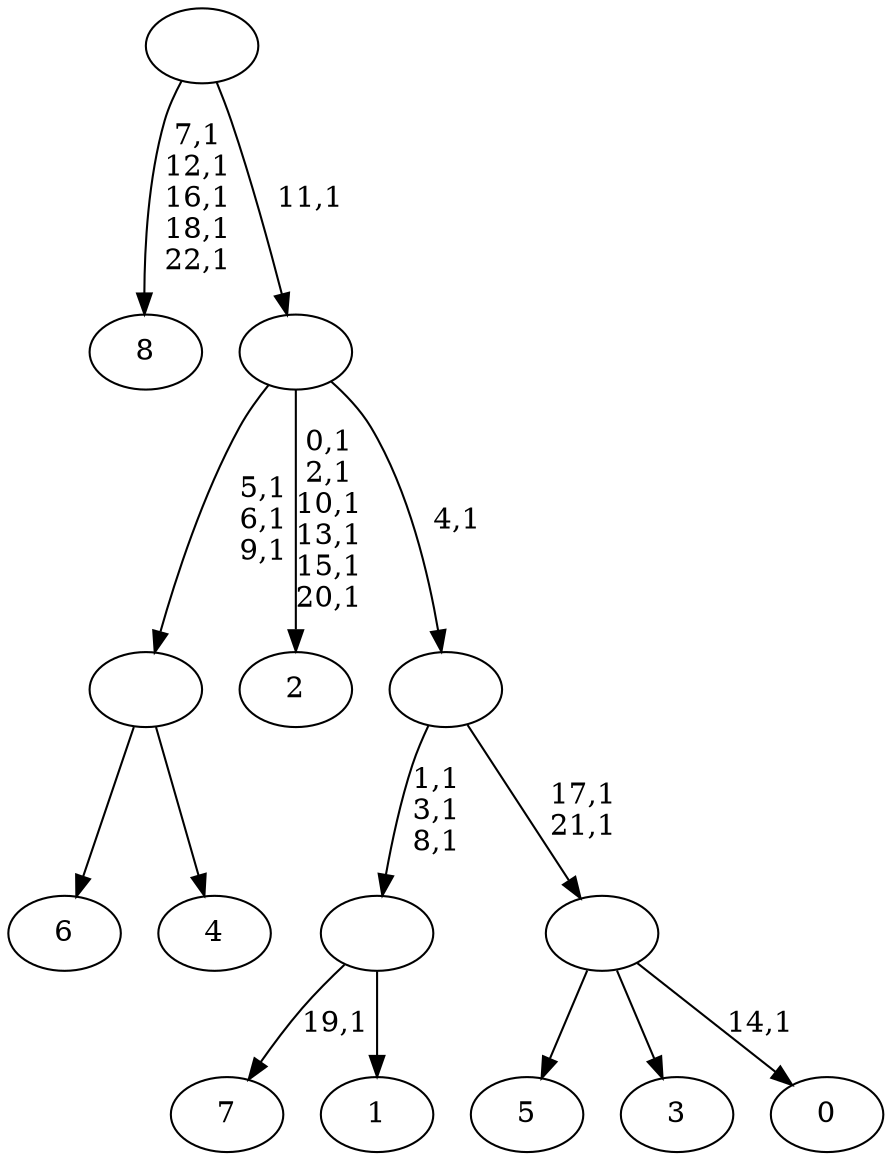 digraph T {
	32 [label="8"]
	26 [label="7"]
	24 [label="6"]
	23 [label="5"]
	22 [label="4"]
	21 [label=""]
	18 [label="3"]
	17 [label="2"]
	10 [label="1"]
	9 [label=""]
	6 [label="0"]
	4 [label=""]
	2 [label=""]
	1 [label=""]
	0 [label=""]
	21 -> 24 [label=""]
	21 -> 22 [label=""]
	9 -> 26 [label="19,1"]
	9 -> 10 [label=""]
	4 -> 6 [label="14,1"]
	4 -> 23 [label=""]
	4 -> 18 [label=""]
	2 -> 4 [label="17,1\n21,1"]
	2 -> 9 [label="1,1\n3,1\n8,1"]
	1 -> 17 [label="0,1\n2,1\n10,1\n13,1\n15,1\n20,1"]
	1 -> 21 [label="5,1\n6,1\n9,1"]
	1 -> 2 [label="4,1"]
	0 -> 32 [label="7,1\n12,1\n16,1\n18,1\n22,1"]
	0 -> 1 [label="11,1"]
}
